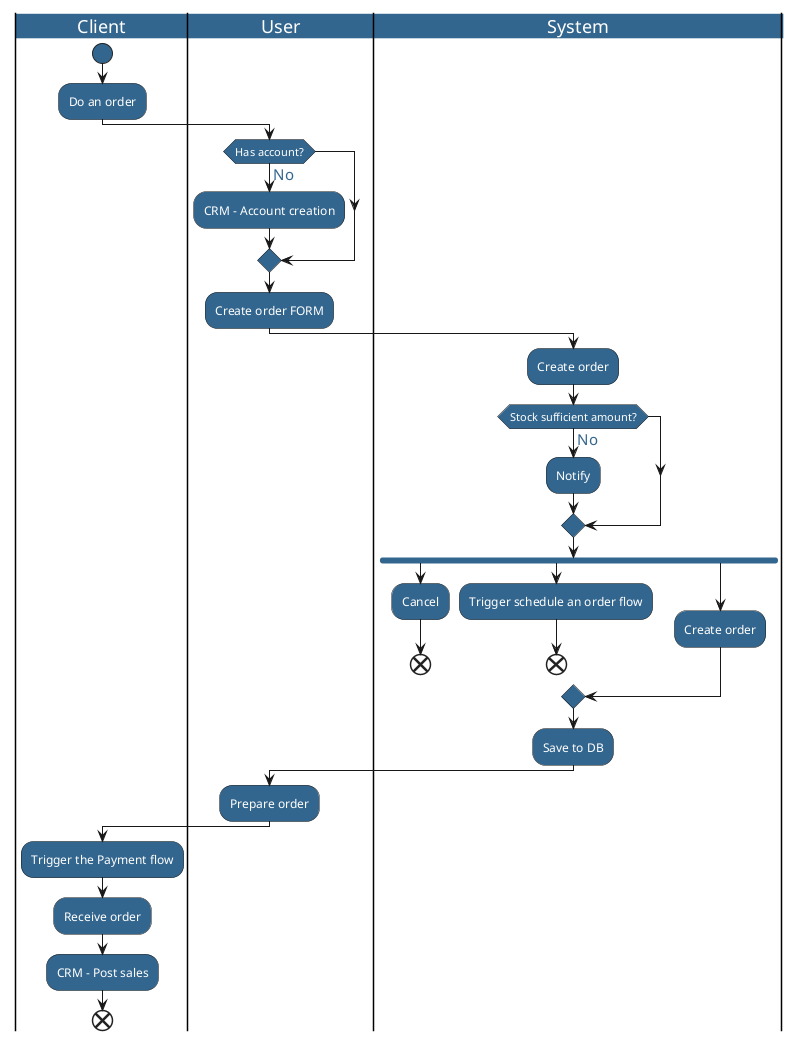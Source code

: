 @startuml
<style>
activityDiagram {
  BackgroundColor #33668E
  FontColor #fff
}

arrow {
FontColor #33668E
FontName arial
FontSize 15

}


document {
    BackgroundColor Transparent
}
</style>

|Client|
start
:Do an order;

|User|
if (Has account?) is (No) then
:CRM - Account creation;
endif

:Create order FORM;

|System|
:Create order;

if (Stock sufficient amount?) is (No) then
  :Notify;
endif

fork
:Cancel;
end

fork again
:Trigger schedule an order flow;
end

fork again
:Create order;
end merge

:Save to DB;

|User|
:Prepare order;

|Client|
:Trigger the Payment flow;
:Receive order;
:CRM - Post sales;

end

@enduml